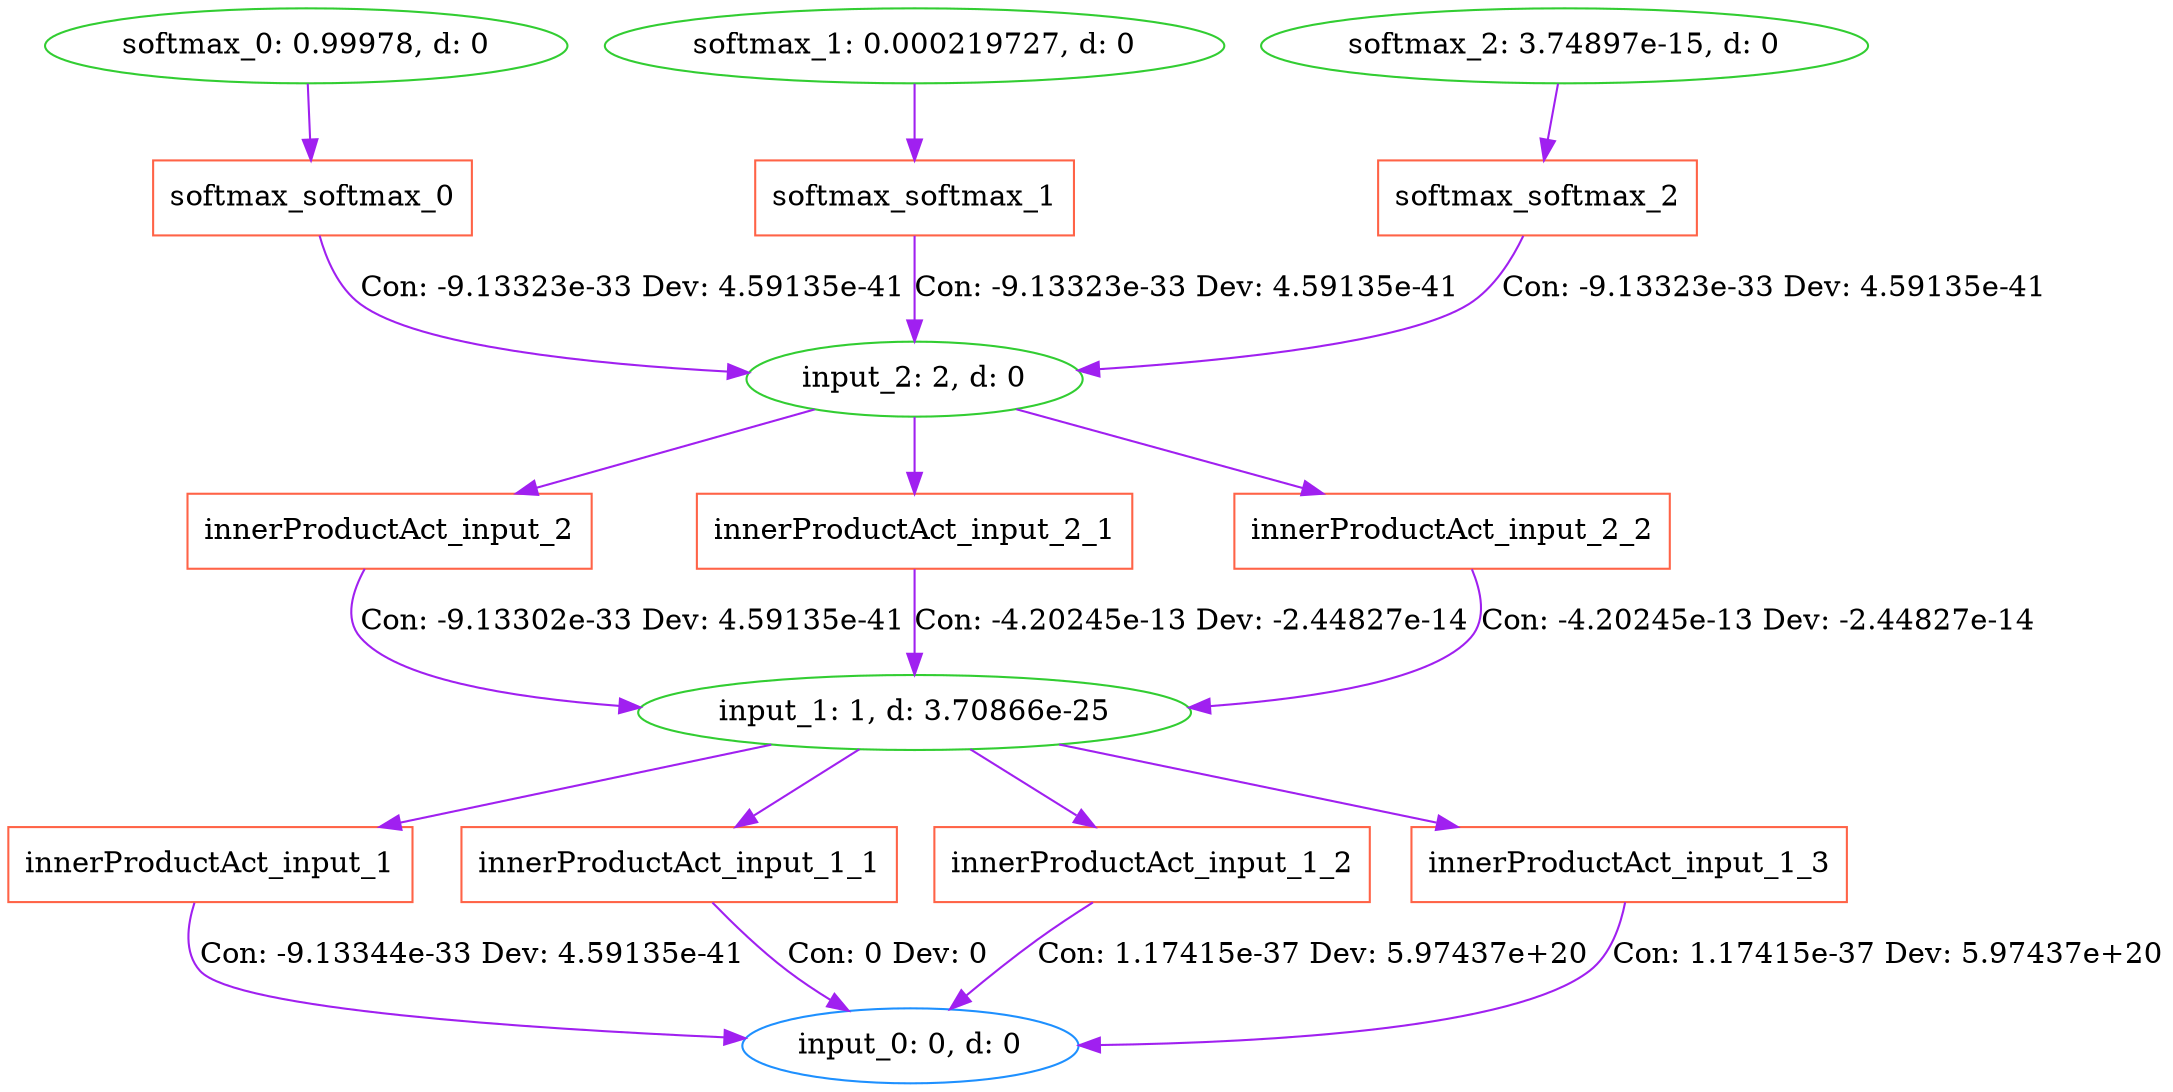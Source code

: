 digraph G {
0 [label="input_0: 0, d: 0", shape=oval, color=dodgerblue];
1 [label="input_1: 1, d: 3.70866e-25", shape=oval, color=limegreen];
2 [label="innerProductAct_input_1", shape=box, color=tomato];
3 [label="innerProductAct_input_1_1", shape=box, color=tomato];
4 [label="innerProductAct_input_1_2", shape=box, color=tomato];
5 [label="innerProductAct_input_1_3", shape=box, color=tomato];
6 [label="input_2: 2, d: 0", shape=oval, color=limegreen];
7 [label="innerProductAct_input_2", shape=box, color=tomato];
8 [label="innerProductAct_input_2_1", shape=box, color=tomato];
9 [label="innerProductAct_input_2_2", shape=box, color=tomato];
10 [label="softmax_0: 0.99978, d: 0", shape=oval, color=limegreen];
11 [label="softmax_softmax_0", shape=box, color=tomato];
12 [label="softmax_1: 0.000219727, d: 0", shape=oval, color=limegreen];
13 [label="softmax_softmax_1", shape=box, color=tomato];
14 [label="softmax_2: 3.74897e-15, d: 0", shape=oval, color=limegreen];
15 [label="softmax_softmax_2", shape=box, color=tomato];
1->2  [color=purple]
 [label=""];
2->0  [color=purple]
 [label="Con: -9.13344e-33 Dev: 4.59135e-41"];
1->3  [color=purple]
 [label=""];
3->0  [color=purple]
 [label="Con: 0 Dev: 0"];
1->4  [color=purple]
 [label=""];
4->0  [color=purple]
 [label="Con: 1.17415e-37 Dev: 5.97437e+20"];
1->5  [color=purple]
 [label=""];
5->0  [color=purple]
 [label="Con: 1.17415e-37 Dev: 5.97437e+20"];
6->7  [color=purple]
 [label=""];
7->1  [color=purple]
 [label="Con: -9.13302e-33 Dev: 4.59135e-41"];
6->8  [color=purple]
 [label=""];
8->1  [color=purple]
 [label="Con: -4.20245e-13 Dev: -2.44827e-14"];
6->9  [color=purple]
 [label=""];
9->1  [color=purple]
 [label="Con: -4.20245e-13 Dev: -2.44827e-14"];
10->11  [color=purple]
 [label=""];
11->6  [color=purple]
 [label="Con: -9.13323e-33 Dev: 4.59135e-41"];
12->13  [color=purple]
 [label=""];
13->6  [color=purple]
 [label="Con: -9.13323e-33 Dev: 4.59135e-41"];
14->15  [color=purple]
 [label=""];
15->6  [color=purple]
 [label="Con: -9.13323e-33 Dev: 4.59135e-41"];
}
